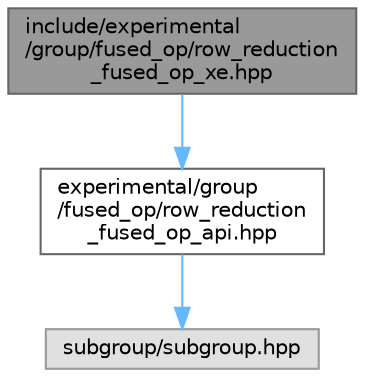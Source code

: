 digraph "include/experimental/group/fused_op/row_reduction_fused_op_xe.hpp"
{
 // LATEX_PDF_SIZE
  bgcolor="transparent";
  edge [fontname=Helvetica,fontsize=10,labelfontname=Helvetica,labelfontsize=10];
  node [fontname=Helvetica,fontsize=10,shape=box,height=0.2,width=0.4];
  Node1 [id="Node000001",label="include/experimental\l/group/fused_op/row_reduction\l_fused_op_xe.hpp",height=0.2,width=0.4,color="gray40", fillcolor="grey60", style="filled", fontcolor="black",tooltip="C++ API."];
  Node1 -> Node2 [id="edge1_Node000001_Node000002",color="steelblue1",style="solid",tooltip=" "];
  Node2 [id="Node000002",label="experimental/group\l/fused_op/row_reduction\l_fused_op_api.hpp",height=0.2,width=0.4,color="grey40", fillcolor="white", style="filled",URL="$row__reduction__fused__op__api_8hpp.html",tooltip="C++ API."];
  Node2 -> Node3 [id="edge2_Node000002_Node000003",color="steelblue1",style="solid",tooltip=" "];
  Node3 [id="Node000003",label="subgroup/subgroup.hpp",height=0.2,width=0.4,color="grey60", fillcolor="#E0E0E0", style="filled",tooltip=" "];
}
